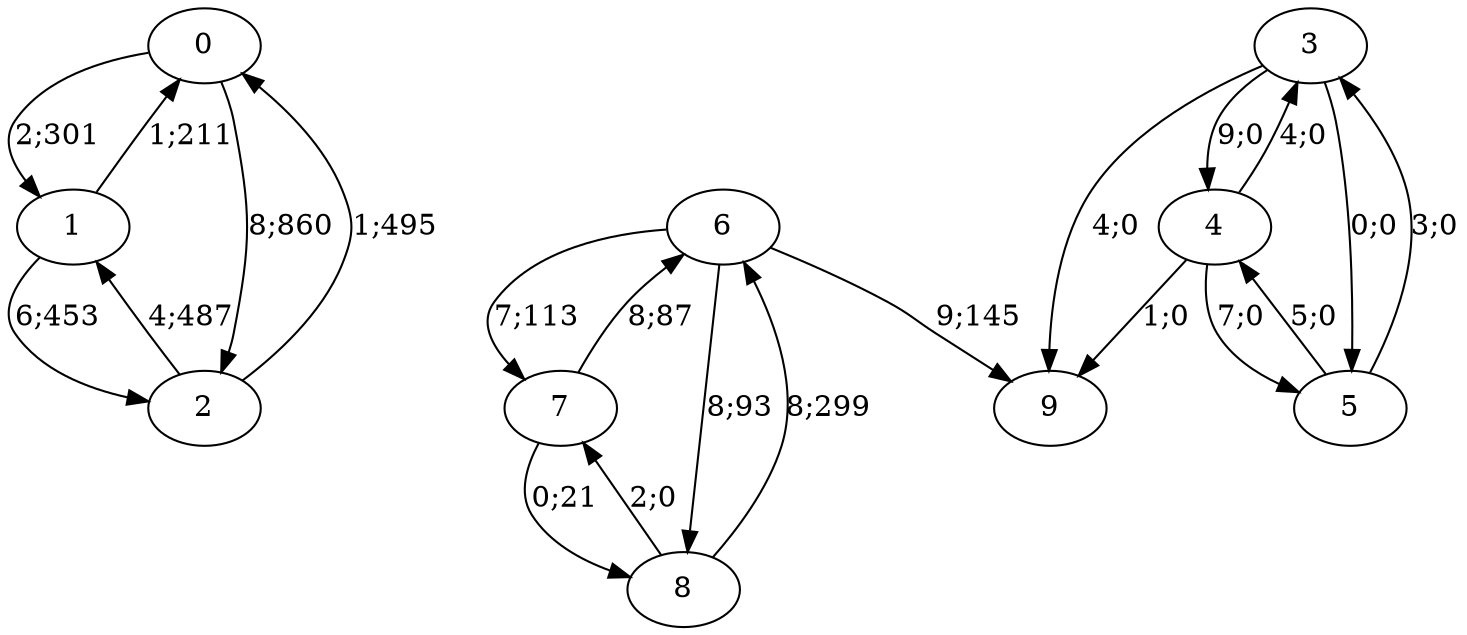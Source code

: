 digraph graph7315 {


0 -> 1 [color=black,label="2;301"]
0 -> 2 [color=black,label="8;860"]


1 -> 0 [color=black,label="1;211"]
1 -> 2 [color=black,label="6;453"]


2 -> 0 [color=black,label="1;495"]
2 -> 1 [color=black,label="4;487"]
































6 -> 9 [color=black,label="9;145"]
6 -> 7 [color=black,label="7;113"]
6 -> 8 [color=black,label="8;93"]


7 -> 6 [color=black,label="8;87"]
7 -> 8 [color=black,label="0;21"]


8 -> 6 [color=black,label="8;299"]
8 -> 7 [color=black,label="2;0"]














3 -> 9 [color=black,label="4;0"]
3 -> 4 [color=black,label="9;0"]
3 -> 5 [color=black,label="0;0"]


4 -> 9 [color=black,label="1;0"]
4 -> 3 [color=black,label="4;0"]
4 -> 5 [color=black,label="7;0"]


5 -> 3 [color=black,label="3;0"]
5 -> 4 [color=black,label="5;0"]













}